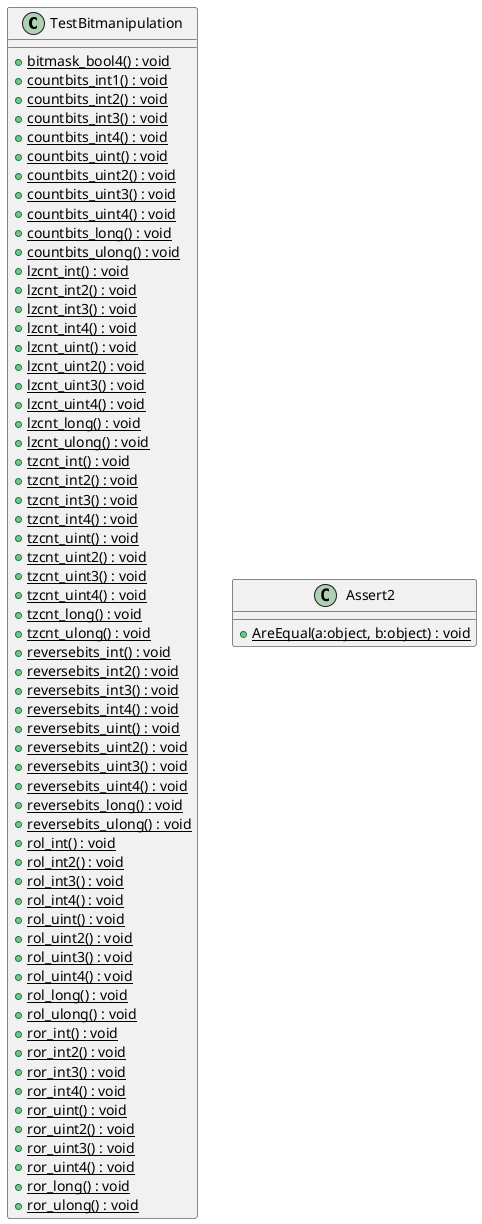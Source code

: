 @startuml
class TestBitmanipulation {
    + {static} bitmask_bool4() : void
    + {static} countbits_int1() : void
    + {static} countbits_int2() : void
    + {static} countbits_int3() : void
    + {static} countbits_int4() : void
    + {static} countbits_uint() : void
    + {static} countbits_uint2() : void
    + {static} countbits_uint3() : void
    + {static} countbits_uint4() : void
    + {static} countbits_long() : void
    + {static} countbits_ulong() : void
    + {static} lzcnt_int() : void
    + {static} lzcnt_int2() : void
    + {static} lzcnt_int3() : void
    + {static} lzcnt_int4() : void
    + {static} lzcnt_uint() : void
    + {static} lzcnt_uint2() : void
    + {static} lzcnt_uint3() : void
    + {static} lzcnt_uint4() : void
    + {static} lzcnt_long() : void
    + {static} lzcnt_ulong() : void
    + {static} tzcnt_int() : void
    + {static} tzcnt_int2() : void
    + {static} tzcnt_int3() : void
    + {static} tzcnt_int4() : void
    + {static} tzcnt_uint() : void
    + {static} tzcnt_uint2() : void
    + {static} tzcnt_uint3() : void
    + {static} tzcnt_uint4() : void
    + {static} tzcnt_long() : void
    + {static} tzcnt_ulong() : void
    + {static} reversebits_int() : void
    + {static} reversebits_int2() : void
    + {static} reversebits_int3() : void
    + {static} reversebits_int4() : void
    + {static} reversebits_uint() : void
    + {static} reversebits_uint2() : void
    + {static} reversebits_uint3() : void
    + {static} reversebits_uint4() : void
    + {static} reversebits_long() : void
    + {static} reversebits_ulong() : void
    + {static} rol_int() : void
    + {static} rol_int2() : void
    + {static} rol_int3() : void
    + {static} rol_int4() : void
    + {static} rol_uint() : void
    + {static} rol_uint2() : void
    + {static} rol_uint3() : void
    + {static} rol_uint4() : void
    + {static} rol_long() : void
    + {static} rol_ulong() : void
    + {static} ror_int() : void
    + {static} ror_int2() : void
    + {static} ror_int3() : void
    + {static} ror_int4() : void
    + {static} ror_uint() : void
    + {static} ror_uint2() : void
    + {static} ror_uint3() : void
    + {static} ror_uint4() : void
    + {static} ror_long() : void
    + {static} ror_ulong() : void
}
class Assert2 {
    + {static} AreEqual(a:object, b:object) : void
}
@enduml
